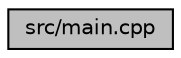 digraph "src/main.cpp"
{
  edge [fontname="Helvetica",fontsize="10",labelfontname="Helvetica",labelfontsize="10"];
  node [fontname="Helvetica",fontsize="10",shape=record];
  Node44 [label="src/main.cpp",height=0.2,width=0.4,color="black", fillcolor="grey75", style="filled", fontcolor="black"];
}
